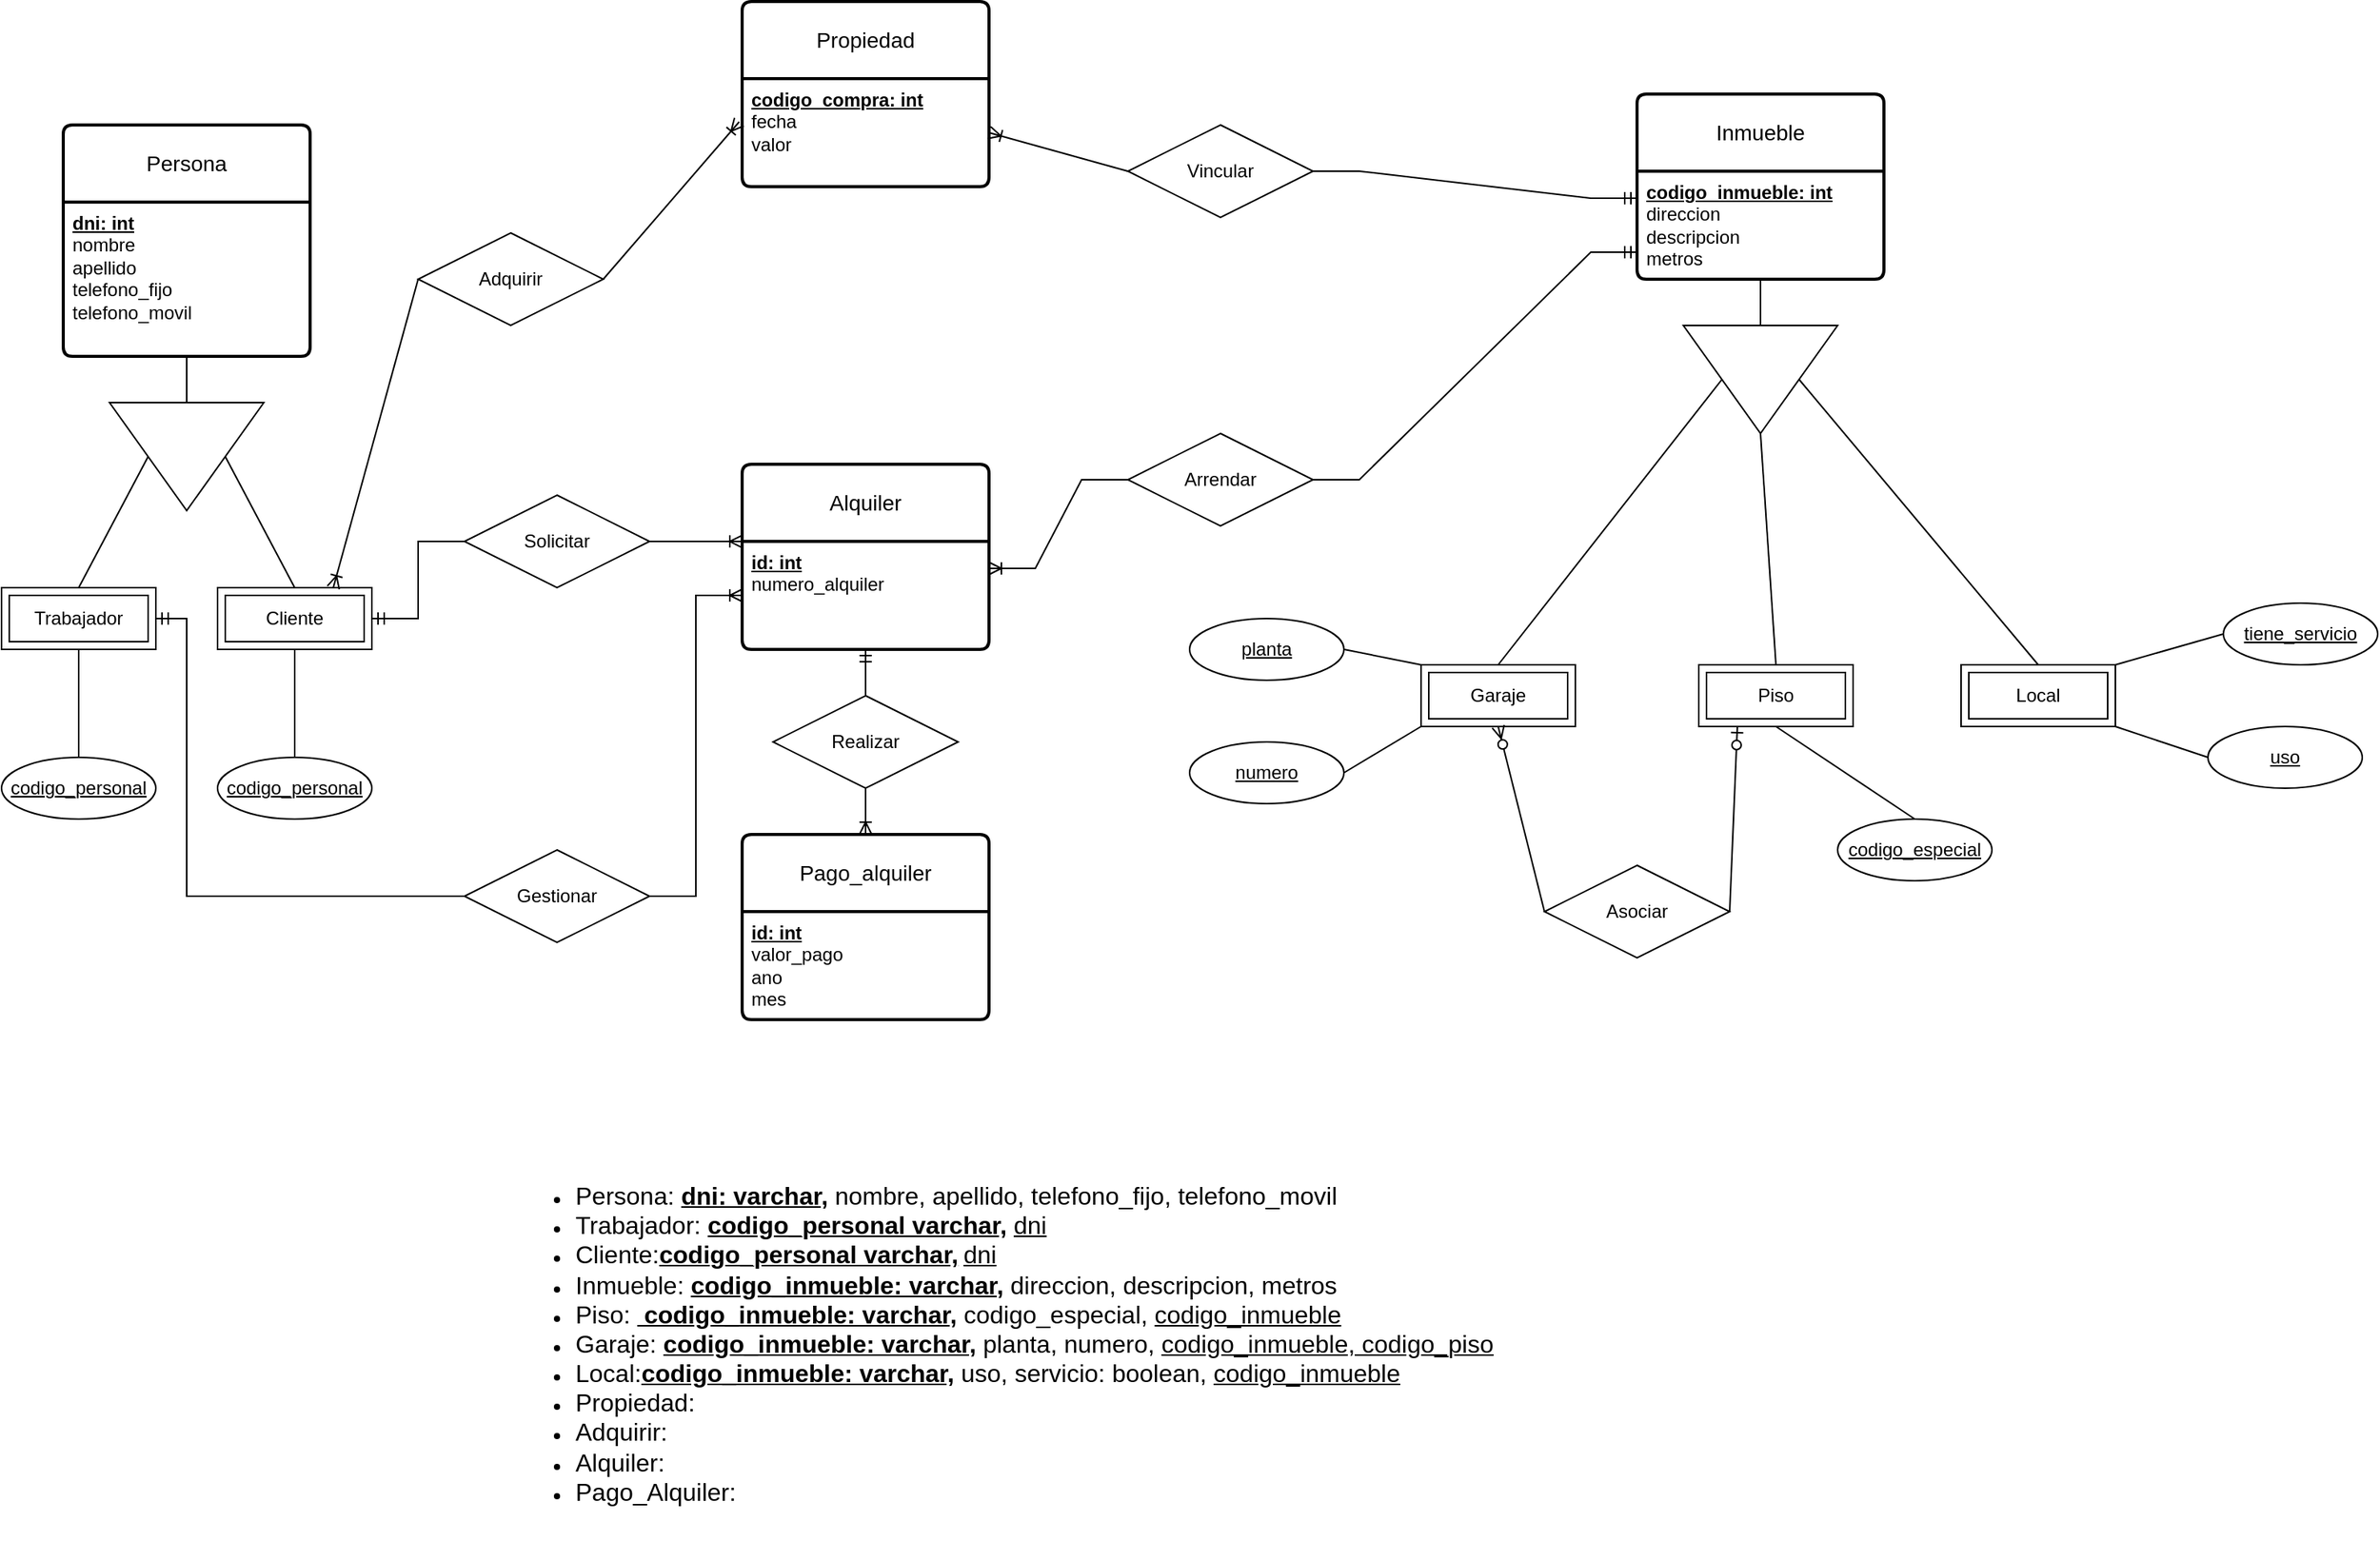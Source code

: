 <mxfile version="22.0.6" type="github">
  <diagram id="R2lEEEUBdFMjLlhIrx00" name="Page-1">
    <mxGraphModel dx="2020" dy="783" grid="1" gridSize="10" guides="1" tooltips="1" connect="1" arrows="1" fold="1" page="1" pageScale="1" pageWidth="850" pageHeight="1100" math="0" shadow="0" extFonts="Permanent Marker^https://fonts.googleapis.com/css?family=Permanent+Marker">
      <root>
        <mxCell id="0" />
        <mxCell id="1" parent="0" />
        <mxCell id="NcZvS1h-Kk1u9-RRjZAI-1" value="Persona" style="swimlane;childLayout=stackLayout;horizontal=1;startSize=50;horizontalStack=0;rounded=1;fontSize=14;fontStyle=0;strokeWidth=2;resizeParent=0;resizeLast=1;shadow=0;dashed=0;align=center;arcSize=4;whiteSpace=wrap;html=1;" parent="1" vertex="1">
          <mxGeometry x="90" y="150" width="160" height="150" as="geometry" />
        </mxCell>
        <mxCell id="NcZvS1h-Kk1u9-RRjZAI-2" value="&lt;u style=&quot;font-weight: bold;&quot;&gt;dni: int&lt;/u&gt;&lt;br&gt;nombre&lt;br&gt;apellido&lt;br&gt;telefono_fijo&lt;br&gt;telefono_movil" style="align=left;strokeColor=none;fillColor=none;spacingLeft=4;fontSize=12;verticalAlign=top;resizable=0;rotatable=0;part=1;html=1;" parent="NcZvS1h-Kk1u9-RRjZAI-1" vertex="1">
          <mxGeometry y="50" width="160" height="100" as="geometry" />
        </mxCell>
        <mxCell id="NcZvS1h-Kk1u9-RRjZAI-3" value="Trabajador" style="shape=ext;margin=3;double=1;whiteSpace=wrap;html=1;align=center;" parent="1" vertex="1">
          <mxGeometry x="50" y="450" width="100" height="40" as="geometry" />
        </mxCell>
        <mxCell id="NcZvS1h-Kk1u9-RRjZAI-4" value="Cliente" style="shape=ext;margin=3;double=1;whiteSpace=wrap;html=1;align=center;" parent="1" vertex="1">
          <mxGeometry x="190" y="450" width="100" height="40" as="geometry" />
        </mxCell>
        <mxCell id="NcZvS1h-Kk1u9-RRjZAI-5" value="Alquiler" style="swimlane;childLayout=stackLayout;horizontal=1;startSize=50;horizontalStack=0;rounded=1;fontSize=14;fontStyle=0;strokeWidth=2;resizeParent=0;resizeLast=1;shadow=0;dashed=0;align=center;arcSize=4;whiteSpace=wrap;html=1;" parent="1" vertex="1">
          <mxGeometry x="530" y="370" width="160" height="120" as="geometry" />
        </mxCell>
        <mxCell id="NcZvS1h-Kk1u9-RRjZAI-6" value="&lt;u style=&quot;font-weight: bold;&quot;&gt;id: int&lt;/u&gt;&lt;br&gt;numero_alquiler" style="align=left;strokeColor=none;fillColor=none;spacingLeft=4;fontSize=12;verticalAlign=top;resizable=0;rotatable=0;part=1;html=1;" parent="NcZvS1h-Kk1u9-RRjZAI-5" vertex="1">
          <mxGeometry y="50" width="160" height="70" as="geometry" />
        </mxCell>
        <mxCell id="NcZvS1h-Kk1u9-RRjZAI-7" value="Propiedad" style="swimlane;childLayout=stackLayout;horizontal=1;startSize=50;horizontalStack=0;rounded=1;fontSize=14;fontStyle=0;strokeWidth=2;resizeParent=0;resizeLast=1;shadow=0;dashed=0;align=center;arcSize=4;whiteSpace=wrap;html=1;" parent="1" vertex="1">
          <mxGeometry x="530" y="70" width="160" height="120" as="geometry" />
        </mxCell>
        <mxCell id="NcZvS1h-Kk1u9-RRjZAI-8" value="&lt;u style=&quot;font-weight: bold;&quot;&gt;codigo_compra: int&lt;/u&gt;&lt;br&gt;fecha&lt;br&gt;valor" style="align=left;strokeColor=none;fillColor=none;spacingLeft=4;fontSize=12;verticalAlign=top;resizable=0;rotatable=0;part=1;html=1;" parent="NcZvS1h-Kk1u9-RRjZAI-7" vertex="1">
          <mxGeometry y="50" width="160" height="70" as="geometry" />
        </mxCell>
        <mxCell id="NcZvS1h-Kk1u9-RRjZAI-9" value="Adquirir" style="shape=rhombus;perimeter=rhombusPerimeter;whiteSpace=wrap;html=1;align=center;" parent="1" vertex="1">
          <mxGeometry x="320" y="220" width="120" height="60" as="geometry" />
        </mxCell>
        <mxCell id="NcZvS1h-Kk1u9-RRjZAI-10" value="Inmueble" style="swimlane;childLayout=stackLayout;horizontal=1;startSize=50;horizontalStack=0;rounded=1;fontSize=14;fontStyle=0;strokeWidth=2;resizeParent=0;resizeLast=1;shadow=0;dashed=0;align=center;arcSize=4;whiteSpace=wrap;html=1;" parent="1" vertex="1">
          <mxGeometry x="1110" y="130" width="160" height="120" as="geometry" />
        </mxCell>
        <mxCell id="NcZvS1h-Kk1u9-RRjZAI-11" value="&lt;u style=&quot;font-weight: bold;&quot;&gt;codigo_inmueble: int&lt;/u&gt;&lt;br&gt;direccion&lt;br&gt;descripcion&lt;br&gt;metros" style="align=left;strokeColor=none;fillColor=none;spacingLeft=4;fontSize=12;verticalAlign=top;resizable=0;rotatable=0;part=1;html=1;" parent="NcZvS1h-Kk1u9-RRjZAI-10" vertex="1">
          <mxGeometry y="50" width="160" height="70" as="geometry" />
        </mxCell>
        <mxCell id="NcZvS1h-Kk1u9-RRjZAI-12" value="Vincular" style="shape=rhombus;perimeter=rhombusPerimeter;whiteSpace=wrap;html=1;align=center;" parent="1" vertex="1">
          <mxGeometry x="780" y="150" width="120" height="60" as="geometry" />
        </mxCell>
        <mxCell id="NcZvS1h-Kk1u9-RRjZAI-13" value="Arrendar" style="shape=rhombus;perimeter=rhombusPerimeter;whiteSpace=wrap;html=1;align=center;" parent="1" vertex="1">
          <mxGeometry x="780" y="350" width="120" height="60" as="geometry" />
        </mxCell>
        <mxCell id="NcZvS1h-Kk1u9-RRjZAI-14" value="codigo_personal" style="ellipse;whiteSpace=wrap;html=1;align=center;fontStyle=4;" parent="1" vertex="1">
          <mxGeometry x="50" y="560" width="100" height="40" as="geometry" />
        </mxCell>
        <mxCell id="NcZvS1h-Kk1u9-RRjZAI-15" value="codigo_personal" style="ellipse;whiteSpace=wrap;html=1;align=center;fontStyle=4;" parent="1" vertex="1">
          <mxGeometry x="190" y="560" width="100" height="40" as="geometry" />
        </mxCell>
        <mxCell id="NcZvS1h-Kk1u9-RRjZAI-17" value="" style="endArrow=none;html=1;rounded=0;exitX=0.5;exitY=1;exitDx=0;exitDy=0;entryX=0.5;entryY=0;entryDx=0;entryDy=0;" parent="1" source="NcZvS1h-Kk1u9-RRjZAI-3" target="NcZvS1h-Kk1u9-RRjZAI-14" edge="1">
          <mxGeometry relative="1" as="geometry">
            <mxPoint x="160" y="670" as="sourcePoint" />
            <mxPoint x="320" y="670" as="targetPoint" />
          </mxGeometry>
        </mxCell>
        <mxCell id="NcZvS1h-Kk1u9-RRjZAI-18" value="" style="endArrow=none;html=1;rounded=0;exitX=0.5;exitY=1;exitDx=0;exitDy=0;entryX=0.5;entryY=0;entryDx=0;entryDy=0;" parent="1" source="NcZvS1h-Kk1u9-RRjZAI-4" target="NcZvS1h-Kk1u9-RRjZAI-15" edge="1">
          <mxGeometry relative="1" as="geometry">
            <mxPoint x="110" y="500" as="sourcePoint" />
            <mxPoint x="110" y="570" as="targetPoint" />
          </mxGeometry>
        </mxCell>
        <mxCell id="NcZvS1h-Kk1u9-RRjZAI-19" value="Solicitar" style="shape=rhombus;perimeter=rhombusPerimeter;whiteSpace=wrap;html=1;align=center;" parent="1" vertex="1">
          <mxGeometry x="350" y="390" width="120" height="60" as="geometry" />
        </mxCell>
        <mxCell id="NcZvS1h-Kk1u9-RRjZAI-20" value="Garaje" style="shape=ext;margin=3;double=1;whiteSpace=wrap;html=1;align=center;" parent="1" vertex="1">
          <mxGeometry x="970" y="500" width="100" height="40" as="geometry" />
        </mxCell>
        <mxCell id="NcZvS1h-Kk1u9-RRjZAI-21" value="Piso" style="shape=ext;margin=3;double=1;whiteSpace=wrap;html=1;align=center;" parent="1" vertex="1">
          <mxGeometry x="1150" y="500" width="100" height="40" as="geometry" />
        </mxCell>
        <mxCell id="NcZvS1h-Kk1u9-RRjZAI-22" value="Local" style="shape=ext;margin=3;double=1;whiteSpace=wrap;html=1;align=center;" parent="1" vertex="1">
          <mxGeometry x="1320" y="500" width="100" height="40" as="geometry" />
        </mxCell>
        <mxCell id="NcZvS1h-Kk1u9-RRjZAI-23" value="Asociar" style="shape=rhombus;perimeter=rhombusPerimeter;whiteSpace=wrap;html=1;align=center;" parent="1" vertex="1">
          <mxGeometry x="1050" y="630" width="120" height="60" as="geometry" />
        </mxCell>
        <mxCell id="NcZvS1h-Kk1u9-RRjZAI-24" value="planta" style="ellipse;whiteSpace=wrap;html=1;align=center;fontStyle=4;" parent="1" vertex="1">
          <mxGeometry x="820" y="470" width="100" height="40" as="geometry" />
        </mxCell>
        <mxCell id="NcZvS1h-Kk1u9-RRjZAI-25" value="numero" style="ellipse;whiteSpace=wrap;html=1;align=center;fontStyle=4;" parent="1" vertex="1">
          <mxGeometry x="820" y="550" width="100" height="40" as="geometry" />
        </mxCell>
        <mxCell id="NcZvS1h-Kk1u9-RRjZAI-26" value="codigo_especial" style="ellipse;whiteSpace=wrap;html=1;align=center;fontStyle=4;" parent="1" vertex="1">
          <mxGeometry x="1240" y="600" width="100" height="40" as="geometry" />
        </mxCell>
        <mxCell id="NcZvS1h-Kk1u9-RRjZAI-27" value="uso" style="ellipse;whiteSpace=wrap;html=1;align=center;fontStyle=4;" parent="1" vertex="1">
          <mxGeometry x="1480" y="540" width="100" height="40" as="geometry" />
        </mxCell>
        <mxCell id="NcZvS1h-Kk1u9-RRjZAI-28" value="Pago_alquiler" style="swimlane;childLayout=stackLayout;horizontal=1;startSize=50;horizontalStack=0;rounded=1;fontSize=14;fontStyle=0;strokeWidth=2;resizeParent=0;resizeLast=1;shadow=0;dashed=0;align=center;arcSize=4;whiteSpace=wrap;html=1;" parent="1" vertex="1">
          <mxGeometry x="530" y="610" width="160" height="120" as="geometry" />
        </mxCell>
        <mxCell id="NcZvS1h-Kk1u9-RRjZAI-29" value="&lt;u style=&quot;font-weight: bold;&quot;&gt;id: int&lt;/u&gt;&lt;br&gt;valor_pago&lt;br&gt;ano&lt;br&gt;mes" style="align=left;strokeColor=none;fillColor=none;spacingLeft=4;fontSize=12;verticalAlign=top;resizable=0;rotatable=0;part=1;html=1;" parent="NcZvS1h-Kk1u9-RRjZAI-28" vertex="1">
          <mxGeometry y="50" width="160" height="70" as="geometry" />
        </mxCell>
        <mxCell id="NcZvS1h-Kk1u9-RRjZAI-30" value="Realizar" style="shape=rhombus;perimeter=rhombusPerimeter;whiteSpace=wrap;html=1;align=center;" parent="1" vertex="1">
          <mxGeometry x="550" y="520" width="120" height="60" as="geometry" />
        </mxCell>
        <mxCell id="NcZvS1h-Kk1u9-RRjZAI-31" value="tiene_servicio" style="ellipse;whiteSpace=wrap;html=1;align=center;fontStyle=4;" parent="1" vertex="1">
          <mxGeometry x="1490" y="460" width="100" height="40" as="geometry" />
        </mxCell>
        <mxCell id="NcZvS1h-Kk1u9-RRjZAI-32" value="" style="endArrow=none;html=1;rounded=0;entryX=0;entryY=0;entryDx=0;entryDy=0;exitX=1;exitY=0.5;exitDx=0;exitDy=0;" parent="1" source="NcZvS1h-Kk1u9-RRjZAI-24" target="NcZvS1h-Kk1u9-RRjZAI-20" edge="1">
          <mxGeometry relative="1" as="geometry">
            <mxPoint x="950" y="760" as="sourcePoint" />
            <mxPoint x="1110" y="760" as="targetPoint" />
          </mxGeometry>
        </mxCell>
        <mxCell id="NcZvS1h-Kk1u9-RRjZAI-33" value="" style="endArrow=none;html=1;rounded=0;entryX=0;entryY=1;entryDx=0;entryDy=0;exitX=1;exitY=0.5;exitDx=0;exitDy=0;" parent="1" source="NcZvS1h-Kk1u9-RRjZAI-25" target="NcZvS1h-Kk1u9-RRjZAI-20" edge="1">
          <mxGeometry relative="1" as="geometry">
            <mxPoint x="980" y="610" as="sourcePoint" />
            <mxPoint x="1030" y="550" as="targetPoint" />
          </mxGeometry>
        </mxCell>
        <mxCell id="NcZvS1h-Kk1u9-RRjZAI-34" value="" style="endArrow=none;html=1;rounded=0;entryX=0.5;entryY=1;entryDx=0;entryDy=0;exitX=0.5;exitY=0;exitDx=0;exitDy=0;" parent="1" source="NcZvS1h-Kk1u9-RRjZAI-26" target="NcZvS1h-Kk1u9-RRjZAI-21" edge="1">
          <mxGeometry relative="1" as="geometry">
            <mxPoint x="990" y="620" as="sourcePoint" />
            <mxPoint x="1040" y="560" as="targetPoint" />
          </mxGeometry>
        </mxCell>
        <mxCell id="NcZvS1h-Kk1u9-RRjZAI-35" value="" style="endArrow=none;html=1;rounded=0;exitX=1;exitY=1;exitDx=0;exitDy=0;" parent="1" source="NcZvS1h-Kk1u9-RRjZAI-22" edge="1">
          <mxGeometry relative="1" as="geometry">
            <mxPoint x="890" y="540" as="sourcePoint" />
            <mxPoint x="1480" y="560" as="targetPoint" />
          </mxGeometry>
        </mxCell>
        <mxCell id="NcZvS1h-Kk1u9-RRjZAI-36" value="" style="endArrow=none;html=1;rounded=0;entryX=0;entryY=0.5;entryDx=0;entryDy=0;exitX=1;exitY=0;exitDx=0;exitDy=0;" parent="1" source="NcZvS1h-Kk1u9-RRjZAI-22" target="NcZvS1h-Kk1u9-RRjZAI-31" edge="1">
          <mxGeometry relative="1" as="geometry">
            <mxPoint x="900" y="550" as="sourcePoint" />
            <mxPoint x="950" y="490" as="targetPoint" />
          </mxGeometry>
        </mxCell>
        <mxCell id="NcZvS1h-Kk1u9-RRjZAI-37" value="" style="verticalLabelPosition=bottom;verticalAlign=top;html=1;shape=mxgraph.basic.acute_triangle;dx=0.5;rotation=-180;" parent="1" vertex="1">
          <mxGeometry x="120" y="330" width="100" height="70" as="geometry" />
        </mxCell>
        <mxCell id="NcZvS1h-Kk1u9-RRjZAI-38" value="" style="endArrow=none;html=1;rounded=0;exitX=0.5;exitY=1;exitDx=0;exitDy=0;entryX=0.5;entryY=1;entryDx=0;entryDy=0;entryPerimeter=0;" parent="1" source="NcZvS1h-Kk1u9-RRjZAI-2" target="NcZvS1h-Kk1u9-RRjZAI-37" edge="1">
          <mxGeometry relative="1" as="geometry">
            <mxPoint x="220" y="640" as="sourcePoint" />
            <mxPoint x="380" y="640" as="targetPoint" />
          </mxGeometry>
        </mxCell>
        <mxCell id="NcZvS1h-Kk1u9-RRjZAI-39" value="" style="endArrow=none;html=1;rounded=0;entryX=0.5;entryY=0;entryDx=0;entryDy=0;exitX=0;exitY=0;exitDx=75;exitDy=35;exitPerimeter=0;" parent="1" source="NcZvS1h-Kk1u9-RRjZAI-37" target="NcZvS1h-Kk1u9-RRjZAI-3" edge="1">
          <mxGeometry relative="1" as="geometry">
            <mxPoint x="1030" y="560" as="sourcePoint" />
            <mxPoint x="1080" y="500" as="targetPoint" />
          </mxGeometry>
        </mxCell>
        <mxCell id="NcZvS1h-Kk1u9-RRjZAI-40" value="" style="endArrow=none;html=1;rounded=0;entryX=0;entryY=0;entryDx=25;entryDy=35;exitX=0.5;exitY=0;exitDx=0;exitDy=0;entryPerimeter=0;" parent="1" source="NcZvS1h-Kk1u9-RRjZAI-4" target="NcZvS1h-Kk1u9-RRjZAI-37" edge="1">
          <mxGeometry relative="1" as="geometry">
            <mxPoint x="1040" y="570" as="sourcePoint" />
            <mxPoint x="1090" y="510" as="targetPoint" />
          </mxGeometry>
        </mxCell>
        <mxCell id="NcZvS1h-Kk1u9-RRjZAI-41" value="" style="verticalLabelPosition=bottom;verticalAlign=top;html=1;shape=mxgraph.basic.acute_triangle;dx=0.5;rotation=-180;" parent="1" vertex="1">
          <mxGeometry x="1140" y="280" width="100" height="70" as="geometry" />
        </mxCell>
        <mxCell id="NcZvS1h-Kk1u9-RRjZAI-42" value="" style="endArrow=none;html=1;rounded=0;entryX=0.5;entryY=1;entryDx=0;entryDy=0;exitX=0.5;exitY=1;exitDx=0;exitDy=0;exitPerimeter=0;" parent="1" source="NcZvS1h-Kk1u9-RRjZAI-41" target="NcZvS1h-Kk1u9-RRjZAI-11" edge="1">
          <mxGeometry relative="1" as="geometry">
            <mxPoint x="1280" y="300" as="sourcePoint" />
            <mxPoint x="1305" y="480" as="targetPoint" />
          </mxGeometry>
        </mxCell>
        <mxCell id="NcZvS1h-Kk1u9-RRjZAI-43" value="" style="endArrow=none;html=1;rounded=0;entryX=0;entryY=0;entryDx=75;entryDy=35;exitX=0.5;exitY=0;exitDx=0;exitDy=0;entryPerimeter=0;" parent="1" source="NcZvS1h-Kk1u9-RRjZAI-20" target="NcZvS1h-Kk1u9-RRjZAI-41" edge="1">
          <mxGeometry relative="1" as="geometry">
            <mxPoint x="1000" y="690" as="sourcePoint" />
            <mxPoint x="1065" y="560" as="targetPoint" />
          </mxGeometry>
        </mxCell>
        <mxCell id="NcZvS1h-Kk1u9-RRjZAI-44" value="" style="endArrow=none;html=1;rounded=0;entryX=0;entryY=0;entryDx=50;entryDy=0;exitX=0.5;exitY=0;exitDx=0;exitDy=0;entryPerimeter=0;" parent="1" source="NcZvS1h-Kk1u9-RRjZAI-21" target="NcZvS1h-Kk1u9-RRjZAI-41" edge="1">
          <mxGeometry relative="1" as="geometry">
            <mxPoint x="1010" y="700" as="sourcePoint" />
            <mxPoint x="1075" y="570" as="targetPoint" />
          </mxGeometry>
        </mxCell>
        <mxCell id="NcZvS1h-Kk1u9-RRjZAI-45" value="" style="endArrow=none;html=1;rounded=0;entryX=0;entryY=0;entryDx=25;entryDy=35;exitX=0.5;exitY=0;exitDx=0;exitDy=0;entryPerimeter=0;" parent="1" source="NcZvS1h-Kk1u9-RRjZAI-22" target="NcZvS1h-Kk1u9-RRjZAI-41" edge="1">
          <mxGeometry relative="1" as="geometry">
            <mxPoint x="1020" y="710" as="sourcePoint" />
            <mxPoint x="1085" y="580" as="targetPoint" />
          </mxGeometry>
        </mxCell>
        <mxCell id="NcZvS1h-Kk1u9-RRjZAI-46" value="" style="fontSize=12;html=1;endArrow=ERzeroToMany;endFill=1;rounded=0;entryX=0.5;entryY=1;entryDx=0;entryDy=0;exitX=0;exitY=0.5;exitDx=0;exitDy=0;" parent="1" source="NcZvS1h-Kk1u9-RRjZAI-23" target="NcZvS1h-Kk1u9-RRjZAI-20" edge="1">
          <mxGeometry width="100" height="100" relative="1" as="geometry">
            <mxPoint x="980" y="620" as="sourcePoint" />
            <mxPoint x="1260" y="700" as="targetPoint" />
          </mxGeometry>
        </mxCell>
        <mxCell id="NcZvS1h-Kk1u9-RRjZAI-48" value="" style="fontSize=12;html=1;endArrow=ERzeroToOne;endFill=1;rounded=0;entryX=0.25;entryY=1;entryDx=0;entryDy=0;exitX=1;exitY=0.5;exitDx=0;exitDy=0;" parent="1" source="NcZvS1h-Kk1u9-RRjZAI-23" target="NcZvS1h-Kk1u9-RRjZAI-21" edge="1">
          <mxGeometry width="100" height="100" relative="1" as="geometry">
            <mxPoint x="880" y="780" as="sourcePoint" />
            <mxPoint x="980" y="680" as="targetPoint" />
          </mxGeometry>
        </mxCell>
        <mxCell id="NcZvS1h-Kk1u9-RRjZAI-49" value="" style="edgeStyle=entityRelationEdgeStyle;fontSize=12;html=1;endArrow=ERoneToMany;rounded=0;exitX=0;exitY=0.5;exitDx=0;exitDy=0;entryX=1;entryY=0.25;entryDx=0;entryDy=0;" parent="1" source="NcZvS1h-Kk1u9-RRjZAI-13" target="NcZvS1h-Kk1u9-RRjZAI-6" edge="1">
          <mxGeometry width="100" height="100" relative="1" as="geometry">
            <mxPoint x="820" y="680" as="sourcePoint" />
            <mxPoint x="920" y="580" as="targetPoint" />
          </mxGeometry>
        </mxCell>
        <mxCell id="NcZvS1h-Kk1u9-RRjZAI-50" value="" style="edgeStyle=entityRelationEdgeStyle;fontSize=12;html=1;endArrow=ERmandOne;rounded=0;entryX=0;entryY=0.75;entryDx=0;entryDy=0;exitX=1;exitY=0.5;exitDx=0;exitDy=0;" parent="1" source="NcZvS1h-Kk1u9-RRjZAI-13" target="NcZvS1h-Kk1u9-RRjZAI-11" edge="1">
          <mxGeometry width="100" height="100" relative="1" as="geometry">
            <mxPoint x="750" y="590" as="sourcePoint" />
            <mxPoint x="850" y="490" as="targetPoint" />
          </mxGeometry>
        </mxCell>
        <mxCell id="NcZvS1h-Kk1u9-RRjZAI-51" value="" style="edgeStyle=entityRelationEdgeStyle;fontSize=12;html=1;endArrow=ERmandOne;rounded=0;entryX=0;entryY=0.25;entryDx=0;entryDy=0;exitX=1;exitY=0.5;exitDx=0;exitDy=0;" parent="1" source="NcZvS1h-Kk1u9-RRjZAI-12" target="NcZvS1h-Kk1u9-RRjZAI-11" edge="1">
          <mxGeometry width="100" height="100" relative="1" as="geometry">
            <mxPoint x="910" y="390" as="sourcePoint" />
            <mxPoint x="1240" y="243" as="targetPoint" />
          </mxGeometry>
        </mxCell>
        <mxCell id="NcZvS1h-Kk1u9-RRjZAI-52" value="" style="edgeStyle=entityRelationEdgeStyle;fontSize=12;html=1;endArrow=ERoneToMany;rounded=0;entryX=0;entryY=0.417;entryDx=0;entryDy=0;entryPerimeter=0;exitX=1;exitY=0.5;exitDx=0;exitDy=0;" parent="1" source="NcZvS1h-Kk1u9-RRjZAI-19" target="NcZvS1h-Kk1u9-RRjZAI-5" edge="1">
          <mxGeometry width="100" height="100" relative="1" as="geometry">
            <mxPoint x="470" y="490" as="sourcePoint" />
            <mxPoint x="700" y="448" as="targetPoint" />
          </mxGeometry>
        </mxCell>
        <mxCell id="NcZvS1h-Kk1u9-RRjZAI-53" value="Gestionar" style="shape=rhombus;perimeter=rhombusPerimeter;whiteSpace=wrap;html=1;align=center;" parent="1" vertex="1">
          <mxGeometry x="350" y="620" width="120" height="60" as="geometry" />
        </mxCell>
        <mxCell id="NcZvS1h-Kk1u9-RRjZAI-54" value="" style="edgeStyle=entityRelationEdgeStyle;fontSize=12;html=1;endArrow=ERoneToMany;rounded=0;entryX=0;entryY=0.5;entryDx=0;entryDy=0;exitX=1;exitY=0.5;exitDx=0;exitDy=0;" parent="1" source="NcZvS1h-Kk1u9-RRjZAI-53" target="NcZvS1h-Kk1u9-RRjZAI-6" edge="1">
          <mxGeometry width="100" height="100" relative="1" as="geometry">
            <mxPoint x="450" y="490" as="sourcePoint" />
            <mxPoint x="480" y="430" as="targetPoint" />
          </mxGeometry>
        </mxCell>
        <mxCell id="NcZvS1h-Kk1u9-RRjZAI-55" value="" style="edgeStyle=entityRelationEdgeStyle;fontSize=12;html=1;endArrow=ERmandOne;rounded=0;entryX=1;entryY=0.5;entryDx=0;entryDy=0;exitX=0;exitY=0.5;exitDx=0;exitDy=0;" parent="1" source="NcZvS1h-Kk1u9-RRjZAI-19" target="NcZvS1h-Kk1u9-RRjZAI-4" edge="1">
          <mxGeometry width="100" height="100" relative="1" as="geometry">
            <mxPoint x="910" y="390" as="sourcePoint" />
            <mxPoint x="1240" y="243" as="targetPoint" />
          </mxGeometry>
        </mxCell>
        <mxCell id="NcZvS1h-Kk1u9-RRjZAI-56" value="" style="fontSize=12;html=1;endArrow=ERmandOne;rounded=0;entryX=0.5;entryY=1;entryDx=0;entryDy=0;exitX=0.5;exitY=0;exitDx=0;exitDy=0;" parent="1" source="NcZvS1h-Kk1u9-RRjZAI-30" target="NcZvS1h-Kk1u9-RRjZAI-6" edge="1">
          <mxGeometry width="100" height="100" relative="1" as="geometry">
            <mxPoint x="910" y="390" as="sourcePoint" />
            <mxPoint x="1240" y="243" as="targetPoint" />
          </mxGeometry>
        </mxCell>
        <mxCell id="NcZvS1h-Kk1u9-RRjZAI-57" value="" style="fontSize=12;html=1;endArrow=ERoneToMany;rounded=0;entryX=0.5;entryY=0;entryDx=0;entryDy=0;exitX=0.5;exitY=1;exitDx=0;exitDy=0;" parent="1" source="NcZvS1h-Kk1u9-RRjZAI-30" target="NcZvS1h-Kk1u9-RRjZAI-28" edge="1">
          <mxGeometry width="100" height="100" relative="1" as="geometry">
            <mxPoint x="480" y="660" as="sourcePoint" />
            <mxPoint x="540" y="465" as="targetPoint" />
          </mxGeometry>
        </mxCell>
        <mxCell id="NcZvS1h-Kk1u9-RRjZAI-58" value="" style="edgeStyle=orthogonalEdgeStyle;fontSize=12;html=1;endArrow=ERmandOne;rounded=0;entryX=1;entryY=0.5;entryDx=0;entryDy=0;exitX=0;exitY=0.5;exitDx=0;exitDy=0;" parent="1" source="NcZvS1h-Kk1u9-RRjZAI-53" target="NcZvS1h-Kk1u9-RRjZAI-3" edge="1">
          <mxGeometry width="100" height="100" relative="1" as="geometry">
            <mxPoint x="360" y="430" as="sourcePoint" />
            <mxPoint x="300" y="480" as="targetPoint" />
            <Array as="points">
              <mxPoint x="170" y="650" />
              <mxPoint x="170" y="470" />
            </Array>
          </mxGeometry>
        </mxCell>
        <mxCell id="NcZvS1h-Kk1u9-RRjZAI-59" value="" style="fontSize=12;html=1;endArrow=ERoneToMany;rounded=0;exitX=0;exitY=0.5;exitDx=0;exitDy=0;entryX=0.75;entryY=0;entryDx=0;entryDy=0;" parent="1" source="NcZvS1h-Kk1u9-RRjZAI-9" target="NcZvS1h-Kk1u9-RRjZAI-4" edge="1">
          <mxGeometry width="100" height="100" relative="1" as="geometry">
            <mxPoint x="480" y="430" as="sourcePoint" />
            <mxPoint x="340" y="340" as="targetPoint" />
          </mxGeometry>
        </mxCell>
        <mxCell id="NcZvS1h-Kk1u9-RRjZAI-60" value="" style="fontSize=12;html=1;endArrow=ERoneToMany;rounded=0;exitX=1;exitY=0.5;exitDx=0;exitDy=0;entryX=-0.012;entryY=0.4;entryDx=0;entryDy=0;entryPerimeter=0;" parent="1" source="NcZvS1h-Kk1u9-RRjZAI-9" target="NcZvS1h-Kk1u9-RRjZAI-8" edge="1">
          <mxGeometry width="100" height="100" relative="1" as="geometry">
            <mxPoint x="360" y="235" as="sourcePoint" />
            <mxPoint x="275" y="460" as="targetPoint" />
          </mxGeometry>
        </mxCell>
        <mxCell id="NcZvS1h-Kk1u9-RRjZAI-61" value="" style="fontSize=12;html=1;endArrow=ERoneToMany;rounded=0;entryX=1;entryY=0.5;entryDx=0;entryDy=0;exitX=0;exitY=0.5;exitDx=0;exitDy=0;" parent="1" source="NcZvS1h-Kk1u9-RRjZAI-12" target="NcZvS1h-Kk1u9-RRjZAI-8" edge="1">
          <mxGeometry width="100" height="100" relative="1" as="geometry">
            <mxPoint x="670" y="230" as="sourcePoint" />
            <mxPoint x="590" y="330" as="targetPoint" />
          </mxGeometry>
        </mxCell>
        <mxCell id="NcZvS1h-Kk1u9-RRjZAI-64" value="&lt;ul&gt;&lt;li&gt;&lt;font size=&quot;3&quot;&gt;Persona: &lt;u style=&quot;font-weight: bold;&quot;&gt;dni: varchar,&lt;/u&gt;&amp;nbsp;nombre, apellido, telefono_fijo, telefono_movil&lt;/font&gt;&lt;/li&gt;&lt;li&gt;&lt;font size=&quot;3&quot;&gt;Trabajador: &lt;u style=&quot;font-weight: bold;&quot;&gt;codigo_personal varchar,&lt;/u&gt;&amp;nbsp;&lt;u&gt;dni&lt;/u&gt;&lt;/font&gt;&lt;/li&gt;&lt;li&gt;&lt;font size=&quot;3&quot;&gt;Cliente:&lt;/font&gt;&lt;u style=&quot;border-color: var(--border-color); font-size: medium; font-weight: bold;&quot;&gt;codigo_personal varchar,&lt;/u&gt;&amp;nbsp;&lt;u style=&quot;border-color: var(--border-color); font-size: medium;&quot;&gt;dni&lt;/u&gt;&lt;/li&gt;&lt;li&gt;&lt;font size=&quot;3&quot;&gt;Inmueble: &lt;u style=&quot;font-weight: bold;&quot;&gt;codigo_inmueble: varchar,&lt;/u&gt;&amp;nbsp;direccion, descripcion, metros&amp;nbsp;&lt;/font&gt;&lt;/li&gt;&lt;li&gt;&lt;font size=&quot;3&quot;&gt;Piso:&amp;nbsp;&lt;u style=&quot;font-weight: bold;&quot;&gt;&amp;nbsp;codigo_inmueble: varchar,&lt;/u&gt;&amp;nbsp;codigo_especial,&amp;nbsp;&lt;/font&gt;&lt;u style=&quot;border-color: var(--border-color); font-size: medium;&quot;&gt;codigo_inmueble&lt;/u&gt;&lt;/li&gt;&lt;li&gt;&lt;font size=&quot;3&quot;&gt;Garaje: &lt;u style=&quot;font-weight: bold;&quot;&gt;codigo_inmueble: varchar,&lt;/u&gt;&amp;nbsp;planta, numero, &lt;u&gt;codigo_inmueble, codigo_piso&lt;/u&gt;&lt;/font&gt;&lt;/li&gt;&lt;li&gt;&lt;font size=&quot;3&quot;&gt;Local:&lt;/font&gt;&lt;span style=&quot;border-color: var(--border-color); font-size: medium;&quot;&gt;&lt;u style=&quot;text-decoration-line: underline; border-color: var(--border-color); font-weight: bold;&quot;&gt;codigo_inmueble: varchar,&lt;/u&gt;&lt;span style=&quot;border-color: var(--border-color);&quot;&gt;&amp;nbsp;uso, servicio: boolean,&amp;nbsp;&lt;/span&gt;&lt;u&gt;codigo_inmueble&lt;/u&gt;&lt;/span&gt;&lt;/li&gt;&lt;li&gt;&lt;font size=&quot;3&quot;&gt;Propiedad:&lt;/font&gt;&lt;/li&gt;&lt;li&gt;&lt;font size=&quot;3&quot;&gt;Adquirir:&lt;/font&gt;&lt;/li&gt;&lt;li&gt;&lt;font size=&quot;3&quot;&gt;Alquiler:&lt;/font&gt;&lt;/li&gt;&lt;li&gt;&lt;font size=&quot;3&quot;&gt;Pago_Alquiler:&lt;/font&gt;&lt;/li&gt;&lt;/ul&gt;" style="text;strokeColor=none;fillColor=none;html=1;whiteSpace=wrap;verticalAlign=middle;overflow=hidden;" parent="1" vertex="1">
          <mxGeometry x="380" y="800" width="770" height="280" as="geometry" />
        </mxCell>
      </root>
    </mxGraphModel>
  </diagram>
</mxfile>
